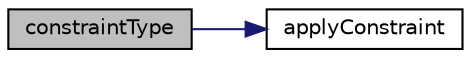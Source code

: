 digraph "constraintType"
{
  bgcolor="transparent";
  edge [fontname="Helvetica",fontsize="10",labelfontname="Helvetica",labelfontsize="10"];
  node [fontname="Helvetica",fontsize="10",shape=record];
  rankdir="LR";
  Node78 [label="constraintType",height=0.2,width=0.4,color="black", fillcolor="grey75", style="filled", fontcolor="black"];
  Node78 -> Node79 [color="midnightblue",fontsize="10",style="solid",fontname="Helvetica"];
  Node79 [label="applyConstraint",height=0.2,width=0.4,color="black",URL="$a28477.html#a208867c1cadd8b4c0749b4db053eb214",tooltip="Accumulate the effect of constraint direction of this patch. "];
}
